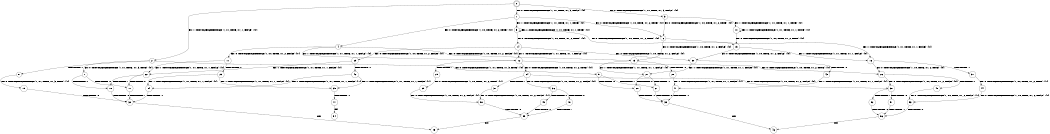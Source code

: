 digraph BCG {
size = "7, 10.5";
center = TRUE;
node [shape = circle];
0 [peripheries = 2];
0 -> 1 [label = "EX !0 !ATOMIC_EXCH_BRANCH (1, +1, TRUE, +1, 3, FALSE) !{0}"];
0 -> 2 [label = "EX !1 !ATOMIC_EXCH_BRANCH (1, +1, TRUE, +1, 1, FALSE) !{0}"];
0 -> 3 [label = "EX !0 !ATOMIC_EXCH_BRANCH (1, +1, TRUE, +1, 3, FALSE) !{0}"];
1 -> 4 [label = "EX !0 !ATOMIC_EXCH_BRANCH (1, +0, TRUE, +1, 2, TRUE) !{0}"];
1 -> 5 [label = "EX !1 !ATOMIC_EXCH_BRANCH (1, +1, TRUE, +1, 1, TRUE) !{0}"];
1 -> 6 [label = "EX !0 !ATOMIC_EXCH_BRANCH (1, +0, TRUE, +1, 2, TRUE) !{0}"];
2 -> 7 [label = "EX !0 !ATOMIC_EXCH_BRANCH (1, +1, TRUE, +1, 3, TRUE) !{0}"];
2 -> 8 [label = "TERMINATE !1"];
2 -> 9 [label = "EX !0 !ATOMIC_EXCH_BRANCH (1, +1, TRUE, +1, 3, TRUE) !{0}"];
3 -> 10 [label = "EX !1 !ATOMIC_EXCH_BRANCH (1, +1, TRUE, +1, 1, TRUE) !{0}"];
3 -> 6 [label = "EX !0 !ATOMIC_EXCH_BRANCH (1, +0, TRUE, +1, 2, TRUE) !{0}"];
4 -> 11 [label = "EX !0 !ATOMIC_EXCH_BRANCH (1, +0, TRUE, +1, 2, FALSE) !{0}"];
4 -> 12 [label = "EX !1 !ATOMIC_EXCH_BRANCH (1, +1, TRUE, +1, 1, FALSE) !{0}"];
4 -> 13 [label = "EX !0 !ATOMIC_EXCH_BRANCH (1, +0, TRUE, +1, 2, FALSE) !{0}"];
5 -> 14 [label = "EX !0 !ATOMIC_EXCH_BRANCH (1, +0, TRUE, +1, 2, TRUE) !{0}"];
5 -> 5 [label = "EX !1 !ATOMIC_EXCH_BRANCH (1, +1, TRUE, +1, 1, TRUE) !{0}"];
5 -> 15 [label = "EX !0 !ATOMIC_EXCH_BRANCH (1, +0, TRUE, +1, 2, TRUE) !{0}"];
6 -> 16 [label = "EX !1 !ATOMIC_EXCH_BRANCH (1, +1, TRUE, +1, 1, FALSE) !{0}"];
6 -> 13 [label = "EX !0 !ATOMIC_EXCH_BRANCH (1, +0, TRUE, +1, 2, FALSE) !{0}"];
7 -> 17 [label = "TERMINATE !0"];
7 -> 18 [label = "TERMINATE !1"];
8 -> 19 [label = "EX !0 !ATOMIC_EXCH_BRANCH (1, +1, TRUE, +1, 3, TRUE) !{1}"];
9 -> 20 [label = "TERMINATE !0"];
9 -> 21 [label = "TERMINATE !1"];
10 -> 10 [label = "EX !1 !ATOMIC_EXCH_BRANCH (1, +1, TRUE, +1, 1, TRUE) !{0}"];
10 -> 15 [label = "EX !0 !ATOMIC_EXCH_BRANCH (1, +0, TRUE, +1, 2, TRUE) !{0}"];
11 -> 22 [label = "EX !1 !ATOMIC_EXCH_BRANCH (1, +1, TRUE, +1, 1, FALSE) !{0}"];
11 -> 23 [label = "TERMINATE !0"];
12 -> 24 [label = "EX !0 !ATOMIC_EXCH_BRANCH (1, +0, TRUE, +1, 2, TRUE) !{0}"];
12 -> 25 [label = "TERMINATE !1"];
12 -> 26 [label = "EX !0 !ATOMIC_EXCH_BRANCH (1, +0, TRUE, +1, 2, TRUE) !{0}"];
13 -> 27 [label = "EX !1 !ATOMIC_EXCH_BRANCH (1, +1, TRUE, +1, 1, FALSE) !{0}"];
13 -> 28 [label = "TERMINATE !0"];
14 -> 29 [label = "EX !0 !ATOMIC_EXCH_BRANCH (1, +0, TRUE, +1, 2, FALSE) !{0}"];
14 -> 12 [label = "EX !1 !ATOMIC_EXCH_BRANCH (1, +1, TRUE, +1, 1, FALSE) !{0}"];
14 -> 30 [label = "EX !0 !ATOMIC_EXCH_BRANCH (1, +0, TRUE, +1, 2, FALSE) !{0}"];
15 -> 16 [label = "EX !1 !ATOMIC_EXCH_BRANCH (1, +1, TRUE, +1, 1, FALSE) !{0}"];
15 -> 30 [label = "EX !0 !ATOMIC_EXCH_BRANCH (1, +0, TRUE, +1, 2, FALSE) !{0}"];
16 -> 31 [label = "TERMINATE !1"];
16 -> 26 [label = "EX !0 !ATOMIC_EXCH_BRANCH (1, +0, TRUE, +1, 2, TRUE) !{0}"];
17 -> 32 [label = "TERMINATE !1"];
18 -> 32 [label = "TERMINATE !0"];
19 -> 32 [label = "TERMINATE !0"];
20 -> 33 [label = "TERMINATE !1"];
21 -> 33 [label = "TERMINATE !0"];
22 -> 17 [label = "TERMINATE !0"];
22 -> 18 [label = "TERMINATE !1"];
23 -> 34 [label = "EX !1 !ATOMIC_EXCH_BRANCH (1, +1, TRUE, +1, 1, FALSE) !{1}"];
23 -> 35 [label = "EX !1 !ATOMIC_EXCH_BRANCH (1, +1, TRUE, +1, 1, FALSE) !{1}"];
24 -> 36 [label = "EX !0 !ATOMIC_EXCH_BRANCH (1, +0, TRUE, +1, 2, FALSE) !{0}"];
24 -> 37 [label = "TERMINATE !1"];
24 -> 38 [label = "EX !0 !ATOMIC_EXCH_BRANCH (1, +0, TRUE, +1, 2, FALSE) !{0}"];
25 -> 39 [label = "EX !0 !ATOMIC_EXCH_BRANCH (1, +0, TRUE, +1, 2, TRUE) !{1}"];
26 -> 40 [label = "TERMINATE !1"];
26 -> 38 [label = "EX !0 !ATOMIC_EXCH_BRANCH (1, +0, TRUE, +1, 2, FALSE) !{0}"];
27 -> 20 [label = "TERMINATE !0"];
27 -> 21 [label = "TERMINATE !1"];
28 -> 41 [label = "EX !1 !ATOMIC_EXCH_BRANCH (1, +1, TRUE, +1, 1, FALSE) !{1}"];
29 -> 22 [label = "EX !1 !ATOMIC_EXCH_BRANCH (1, +1, TRUE, +1, 1, FALSE) !{0}"];
29 -> 42 [label = "TERMINATE !0"];
30 -> 27 [label = "EX !1 !ATOMIC_EXCH_BRANCH (1, +1, TRUE, +1, 1, FALSE) !{0}"];
30 -> 43 [label = "TERMINATE !0"];
31 -> 44 [label = "EX !0 !ATOMIC_EXCH_BRANCH (1, +0, TRUE, +1, 2, TRUE) !{1}"];
32 -> 45 [label = "exit"];
33 -> 46 [label = "exit"];
34 -> 32 [label = "TERMINATE !1"];
35 -> 47 [label = "TERMINATE !1"];
36 -> 48 [label = "TERMINATE !0"];
36 -> 49 [label = "TERMINATE !1"];
37 -> 50 [label = "EX !0 !ATOMIC_EXCH_BRANCH (1, +0, TRUE, +1, 2, FALSE) !{1}"];
38 -> 51 [label = "TERMINATE !0"];
38 -> 52 [label = "TERMINATE !1"];
39 -> 50 [label = "EX !0 !ATOMIC_EXCH_BRANCH (1, +0, TRUE, +1, 2, FALSE) !{1}"];
40 -> 53 [label = "EX !0 !ATOMIC_EXCH_BRANCH (1, +0, TRUE, +1, 2, FALSE) !{1}"];
41 -> 33 [label = "TERMINATE !1"];
42 -> 34 [label = "EX !1 !ATOMIC_EXCH_BRANCH (1, +1, TRUE, +1, 1, FALSE) !{1}"];
42 -> 35 [label = "EX !1 !ATOMIC_EXCH_BRANCH (1, +1, TRUE, +1, 1, FALSE) !{1}"];
43 -> 41 [label = "EX !1 !ATOMIC_EXCH_BRANCH (1, +1, TRUE, +1, 1, FALSE) !{1}"];
44 -> 53 [label = "EX !0 !ATOMIC_EXCH_BRANCH (1, +0, TRUE, +1, 2, FALSE) !{1}"];
47 -> 54 [label = "exit"];
48 -> 55 [label = "TERMINATE !1"];
49 -> 55 [label = "TERMINATE !0"];
50 -> 55 [label = "TERMINATE !0"];
51 -> 56 [label = "TERMINATE !1"];
52 -> 56 [label = "TERMINATE !0"];
53 -> 56 [label = "TERMINATE !0"];
55 -> 45 [label = "exit"];
56 -> 46 [label = "exit"];
}
